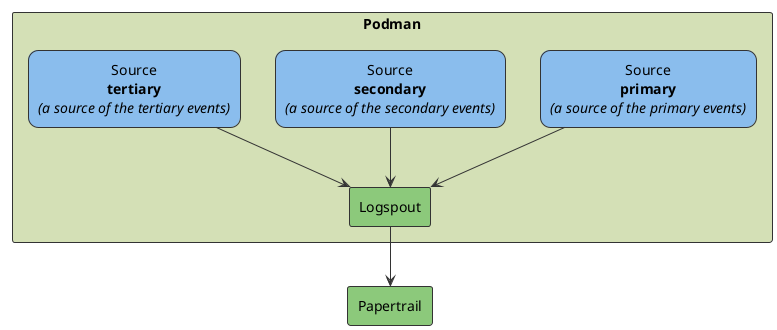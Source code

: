@startuml
!theme plain
!include <awslib/AWSSimplified>

<style>
componentDiagram {
  BackGroundColor white
  LineThickness 1
  LineColor #333333
}
document {
  BackGroundColor white
}
</style>

' skinparam monochrome true
skinparam defaulttextalignment center

skinparam sequence {
    ArrowColor #333333
}

skinparam rectangle {
    RoundCorner<< round20 >> 20
    RoundCorner<< round30 >> 30
    RoundCorner<< round40 >> 40
    RoundCorner<< round50 >> 50
}

rectangle "Podman" as podman #d4e0b6 {
rectangle "Source\n**primary**\n//(a source of the primary events)//" as sourceprimary <<round20>> #8abded
rectangle "Source\n**secondary**\n//(a source of the secondary events)//" as sourcesecondary <<round20>> #8abded
rectangle "Source\n**tertiary**\n//(a source of the tertiary events)//" as sourcetertiary <<round20>> #8abded

rectangle "Logspout" as logspout #8cc97b
}

rectangle "Papertrail" as papertrail #8cc97b

sourceprimary -down-> logspout
sourcesecondary -down-> logspout
sourcetertiary -down-> logspout

logspout -down-> papertrail

@enduml

